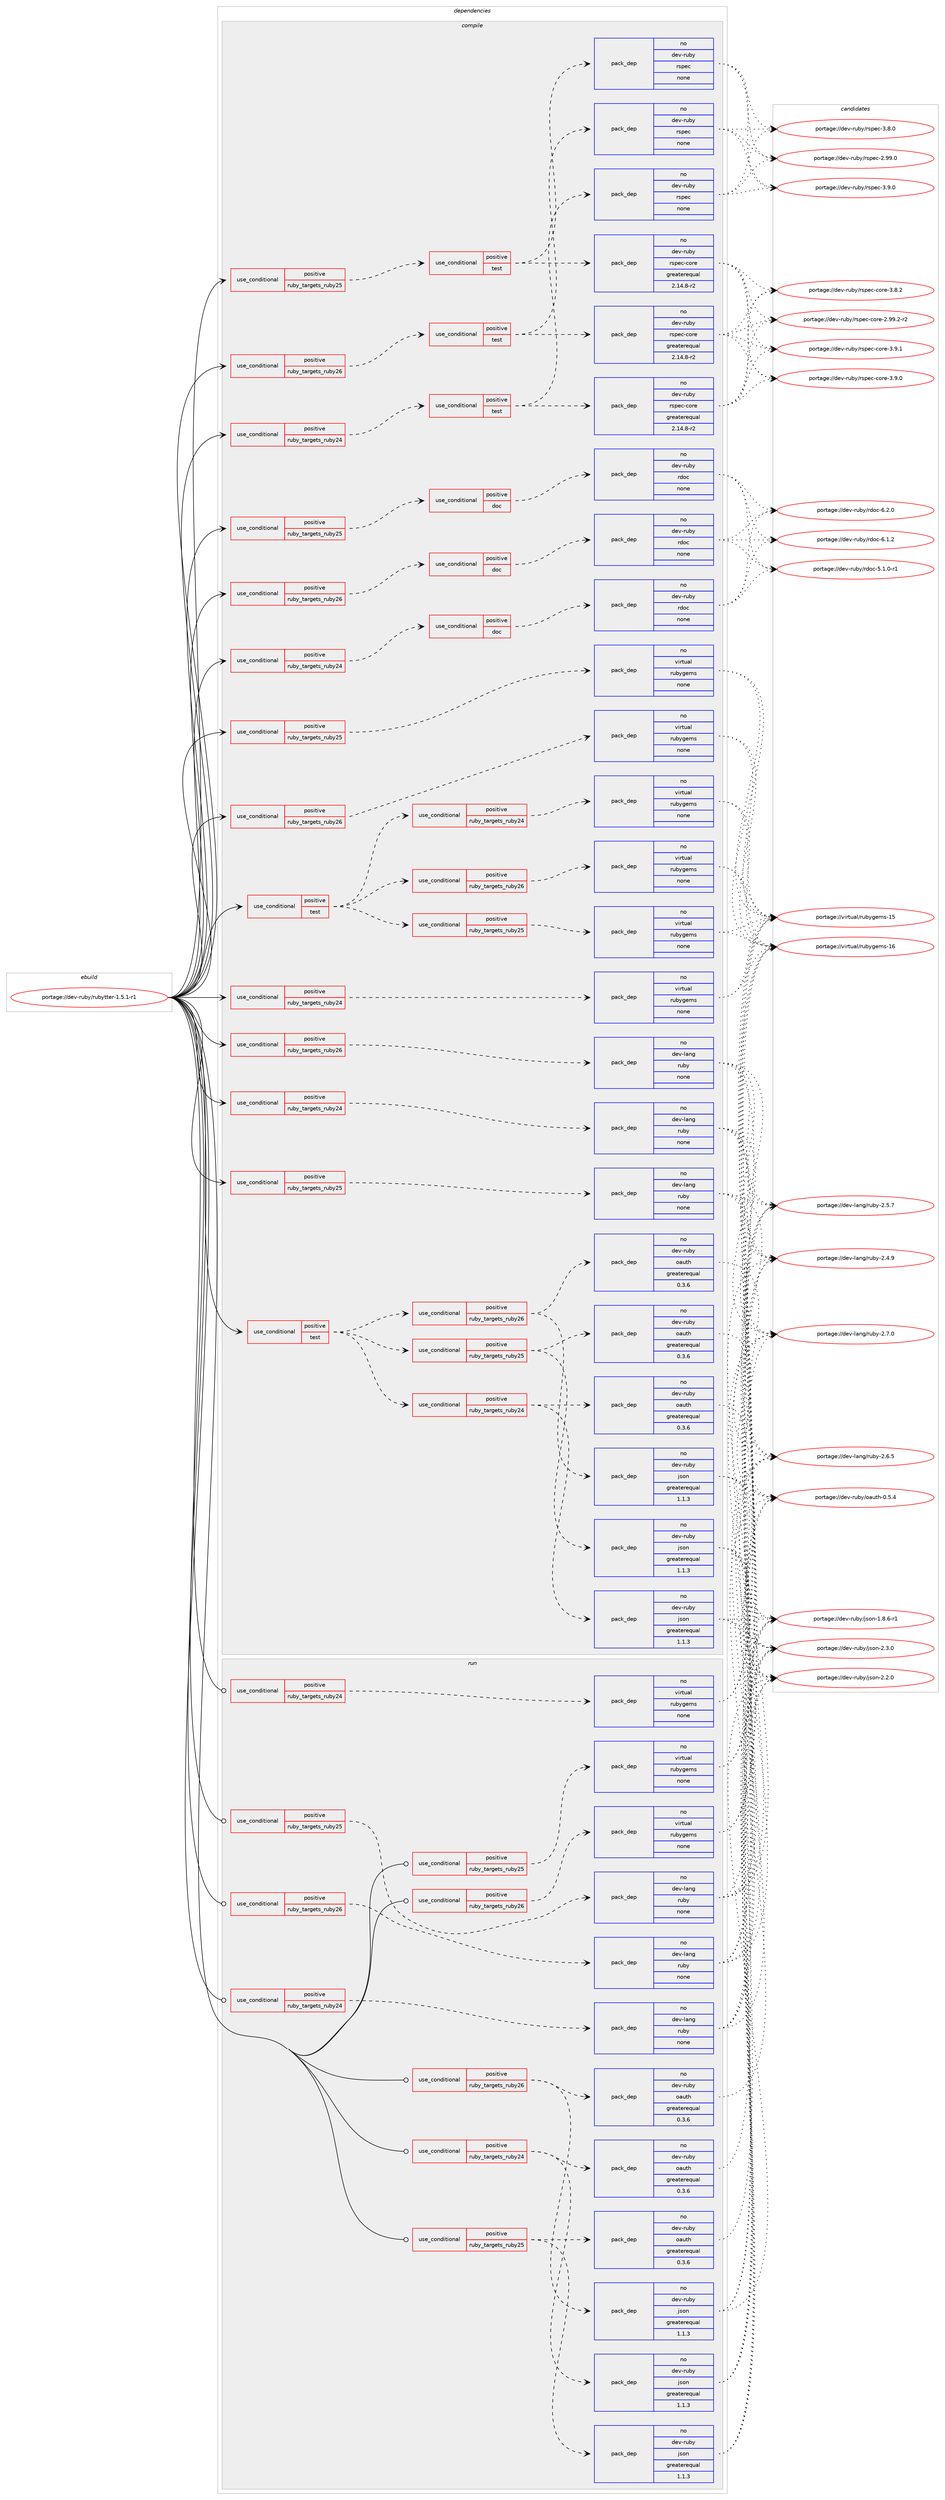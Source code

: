 digraph prolog {

# *************
# Graph options
# *************

newrank=true;
concentrate=true;
compound=true;
graph [rankdir=LR,fontname=Helvetica,fontsize=10,ranksep=1.5];#, ranksep=2.5, nodesep=0.2];
edge  [arrowhead=vee];
node  [fontname=Helvetica,fontsize=10];

# **********
# The ebuild
# **********

subgraph cluster_leftcol {
color=gray;
rank=same;
label=<<i>ebuild</i>>;
id [label="portage://dev-ruby/rubytter-1.5.1-r1", color=red, width=4, href="../dev-ruby/rubytter-1.5.1-r1.svg"];
}

# ****************
# The dependencies
# ****************

subgraph cluster_midcol {
color=gray;
label=<<i>dependencies</i>>;
subgraph cluster_compile {
fillcolor="#eeeeee";
style=filled;
label=<<i>compile</i>>;
subgraph cond70175 {
dependency321509 [label=<<TABLE BORDER="0" CELLBORDER="1" CELLSPACING="0" CELLPADDING="4"><TR><TD ROWSPAN="3" CELLPADDING="10">use_conditional</TD></TR><TR><TD>positive</TD></TR><TR><TD>ruby_targets_ruby24</TD></TR></TABLE>>, shape=none, color=red];
subgraph cond70176 {
dependency321510 [label=<<TABLE BORDER="0" CELLBORDER="1" CELLSPACING="0" CELLPADDING="4"><TR><TD ROWSPAN="3" CELLPADDING="10">use_conditional</TD></TR><TR><TD>positive</TD></TR><TR><TD>doc</TD></TR></TABLE>>, shape=none, color=red];
subgraph pack246587 {
dependency321511 [label=<<TABLE BORDER="0" CELLBORDER="1" CELLSPACING="0" CELLPADDING="4" WIDTH="220"><TR><TD ROWSPAN="6" CELLPADDING="30">pack_dep</TD></TR><TR><TD WIDTH="110">no</TD></TR><TR><TD>dev-ruby</TD></TR><TR><TD>rdoc</TD></TR><TR><TD>none</TD></TR><TR><TD></TD></TR></TABLE>>, shape=none, color=blue];
}
dependency321510:e -> dependency321511:w [weight=20,style="dashed",arrowhead="vee"];
}
dependency321509:e -> dependency321510:w [weight=20,style="dashed",arrowhead="vee"];
}
id:e -> dependency321509:w [weight=20,style="solid",arrowhead="vee"];
subgraph cond70177 {
dependency321512 [label=<<TABLE BORDER="0" CELLBORDER="1" CELLSPACING="0" CELLPADDING="4"><TR><TD ROWSPAN="3" CELLPADDING="10">use_conditional</TD></TR><TR><TD>positive</TD></TR><TR><TD>ruby_targets_ruby24</TD></TR></TABLE>>, shape=none, color=red];
subgraph cond70178 {
dependency321513 [label=<<TABLE BORDER="0" CELLBORDER="1" CELLSPACING="0" CELLPADDING="4"><TR><TD ROWSPAN="3" CELLPADDING="10">use_conditional</TD></TR><TR><TD>positive</TD></TR><TR><TD>test</TD></TR></TABLE>>, shape=none, color=red];
subgraph pack246588 {
dependency321514 [label=<<TABLE BORDER="0" CELLBORDER="1" CELLSPACING="0" CELLPADDING="4" WIDTH="220"><TR><TD ROWSPAN="6" CELLPADDING="30">pack_dep</TD></TR><TR><TD WIDTH="110">no</TD></TR><TR><TD>dev-ruby</TD></TR><TR><TD>rspec</TD></TR><TR><TD>none</TD></TR><TR><TD></TD></TR></TABLE>>, shape=none, color=blue];
}
dependency321513:e -> dependency321514:w [weight=20,style="dashed",arrowhead="vee"];
subgraph pack246589 {
dependency321515 [label=<<TABLE BORDER="0" CELLBORDER="1" CELLSPACING="0" CELLPADDING="4" WIDTH="220"><TR><TD ROWSPAN="6" CELLPADDING="30">pack_dep</TD></TR><TR><TD WIDTH="110">no</TD></TR><TR><TD>dev-ruby</TD></TR><TR><TD>rspec-core</TD></TR><TR><TD>greaterequal</TD></TR><TR><TD>2.14.8-r2</TD></TR></TABLE>>, shape=none, color=blue];
}
dependency321513:e -> dependency321515:w [weight=20,style="dashed",arrowhead="vee"];
}
dependency321512:e -> dependency321513:w [weight=20,style="dashed",arrowhead="vee"];
}
id:e -> dependency321512:w [weight=20,style="solid",arrowhead="vee"];
subgraph cond70179 {
dependency321516 [label=<<TABLE BORDER="0" CELLBORDER="1" CELLSPACING="0" CELLPADDING="4"><TR><TD ROWSPAN="3" CELLPADDING="10">use_conditional</TD></TR><TR><TD>positive</TD></TR><TR><TD>ruby_targets_ruby24</TD></TR></TABLE>>, shape=none, color=red];
subgraph pack246590 {
dependency321517 [label=<<TABLE BORDER="0" CELLBORDER="1" CELLSPACING="0" CELLPADDING="4" WIDTH="220"><TR><TD ROWSPAN="6" CELLPADDING="30">pack_dep</TD></TR><TR><TD WIDTH="110">no</TD></TR><TR><TD>dev-lang</TD></TR><TR><TD>ruby</TD></TR><TR><TD>none</TD></TR><TR><TD></TD></TR></TABLE>>, shape=none, color=blue];
}
dependency321516:e -> dependency321517:w [weight=20,style="dashed",arrowhead="vee"];
}
id:e -> dependency321516:w [weight=20,style="solid",arrowhead="vee"];
subgraph cond70180 {
dependency321518 [label=<<TABLE BORDER="0" CELLBORDER="1" CELLSPACING="0" CELLPADDING="4"><TR><TD ROWSPAN="3" CELLPADDING="10">use_conditional</TD></TR><TR><TD>positive</TD></TR><TR><TD>ruby_targets_ruby24</TD></TR></TABLE>>, shape=none, color=red];
subgraph pack246591 {
dependency321519 [label=<<TABLE BORDER="0" CELLBORDER="1" CELLSPACING="0" CELLPADDING="4" WIDTH="220"><TR><TD ROWSPAN="6" CELLPADDING="30">pack_dep</TD></TR><TR><TD WIDTH="110">no</TD></TR><TR><TD>virtual</TD></TR><TR><TD>rubygems</TD></TR><TR><TD>none</TD></TR><TR><TD></TD></TR></TABLE>>, shape=none, color=blue];
}
dependency321518:e -> dependency321519:w [weight=20,style="dashed",arrowhead="vee"];
}
id:e -> dependency321518:w [weight=20,style="solid",arrowhead="vee"];
subgraph cond70181 {
dependency321520 [label=<<TABLE BORDER="0" CELLBORDER="1" CELLSPACING="0" CELLPADDING="4"><TR><TD ROWSPAN="3" CELLPADDING="10">use_conditional</TD></TR><TR><TD>positive</TD></TR><TR><TD>ruby_targets_ruby25</TD></TR></TABLE>>, shape=none, color=red];
subgraph cond70182 {
dependency321521 [label=<<TABLE BORDER="0" CELLBORDER="1" CELLSPACING="0" CELLPADDING="4"><TR><TD ROWSPAN="3" CELLPADDING="10">use_conditional</TD></TR><TR><TD>positive</TD></TR><TR><TD>doc</TD></TR></TABLE>>, shape=none, color=red];
subgraph pack246592 {
dependency321522 [label=<<TABLE BORDER="0" CELLBORDER="1" CELLSPACING="0" CELLPADDING="4" WIDTH="220"><TR><TD ROWSPAN="6" CELLPADDING="30">pack_dep</TD></TR><TR><TD WIDTH="110">no</TD></TR><TR><TD>dev-ruby</TD></TR><TR><TD>rdoc</TD></TR><TR><TD>none</TD></TR><TR><TD></TD></TR></TABLE>>, shape=none, color=blue];
}
dependency321521:e -> dependency321522:w [weight=20,style="dashed",arrowhead="vee"];
}
dependency321520:e -> dependency321521:w [weight=20,style="dashed",arrowhead="vee"];
}
id:e -> dependency321520:w [weight=20,style="solid",arrowhead="vee"];
subgraph cond70183 {
dependency321523 [label=<<TABLE BORDER="0" CELLBORDER="1" CELLSPACING="0" CELLPADDING="4"><TR><TD ROWSPAN="3" CELLPADDING="10">use_conditional</TD></TR><TR><TD>positive</TD></TR><TR><TD>ruby_targets_ruby25</TD></TR></TABLE>>, shape=none, color=red];
subgraph cond70184 {
dependency321524 [label=<<TABLE BORDER="0" CELLBORDER="1" CELLSPACING="0" CELLPADDING="4"><TR><TD ROWSPAN="3" CELLPADDING="10">use_conditional</TD></TR><TR><TD>positive</TD></TR><TR><TD>test</TD></TR></TABLE>>, shape=none, color=red];
subgraph pack246593 {
dependency321525 [label=<<TABLE BORDER="0" CELLBORDER="1" CELLSPACING="0" CELLPADDING="4" WIDTH="220"><TR><TD ROWSPAN="6" CELLPADDING="30">pack_dep</TD></TR><TR><TD WIDTH="110">no</TD></TR><TR><TD>dev-ruby</TD></TR><TR><TD>rspec</TD></TR><TR><TD>none</TD></TR><TR><TD></TD></TR></TABLE>>, shape=none, color=blue];
}
dependency321524:e -> dependency321525:w [weight=20,style="dashed",arrowhead="vee"];
subgraph pack246594 {
dependency321526 [label=<<TABLE BORDER="0" CELLBORDER="1" CELLSPACING="0" CELLPADDING="4" WIDTH="220"><TR><TD ROWSPAN="6" CELLPADDING="30">pack_dep</TD></TR><TR><TD WIDTH="110">no</TD></TR><TR><TD>dev-ruby</TD></TR><TR><TD>rspec-core</TD></TR><TR><TD>greaterequal</TD></TR><TR><TD>2.14.8-r2</TD></TR></TABLE>>, shape=none, color=blue];
}
dependency321524:e -> dependency321526:w [weight=20,style="dashed",arrowhead="vee"];
}
dependency321523:e -> dependency321524:w [weight=20,style="dashed",arrowhead="vee"];
}
id:e -> dependency321523:w [weight=20,style="solid",arrowhead="vee"];
subgraph cond70185 {
dependency321527 [label=<<TABLE BORDER="0" CELLBORDER="1" CELLSPACING="0" CELLPADDING="4"><TR><TD ROWSPAN="3" CELLPADDING="10">use_conditional</TD></TR><TR><TD>positive</TD></TR><TR><TD>ruby_targets_ruby25</TD></TR></TABLE>>, shape=none, color=red];
subgraph pack246595 {
dependency321528 [label=<<TABLE BORDER="0" CELLBORDER="1" CELLSPACING="0" CELLPADDING="4" WIDTH="220"><TR><TD ROWSPAN="6" CELLPADDING="30">pack_dep</TD></TR><TR><TD WIDTH="110">no</TD></TR><TR><TD>dev-lang</TD></TR><TR><TD>ruby</TD></TR><TR><TD>none</TD></TR><TR><TD></TD></TR></TABLE>>, shape=none, color=blue];
}
dependency321527:e -> dependency321528:w [weight=20,style="dashed",arrowhead="vee"];
}
id:e -> dependency321527:w [weight=20,style="solid",arrowhead="vee"];
subgraph cond70186 {
dependency321529 [label=<<TABLE BORDER="0" CELLBORDER="1" CELLSPACING="0" CELLPADDING="4"><TR><TD ROWSPAN="3" CELLPADDING="10">use_conditional</TD></TR><TR><TD>positive</TD></TR><TR><TD>ruby_targets_ruby25</TD></TR></TABLE>>, shape=none, color=red];
subgraph pack246596 {
dependency321530 [label=<<TABLE BORDER="0" CELLBORDER="1" CELLSPACING="0" CELLPADDING="4" WIDTH="220"><TR><TD ROWSPAN="6" CELLPADDING="30">pack_dep</TD></TR><TR><TD WIDTH="110">no</TD></TR><TR><TD>virtual</TD></TR><TR><TD>rubygems</TD></TR><TR><TD>none</TD></TR><TR><TD></TD></TR></TABLE>>, shape=none, color=blue];
}
dependency321529:e -> dependency321530:w [weight=20,style="dashed",arrowhead="vee"];
}
id:e -> dependency321529:w [weight=20,style="solid",arrowhead="vee"];
subgraph cond70187 {
dependency321531 [label=<<TABLE BORDER="0" CELLBORDER="1" CELLSPACING="0" CELLPADDING="4"><TR><TD ROWSPAN="3" CELLPADDING="10">use_conditional</TD></TR><TR><TD>positive</TD></TR><TR><TD>ruby_targets_ruby26</TD></TR></TABLE>>, shape=none, color=red];
subgraph cond70188 {
dependency321532 [label=<<TABLE BORDER="0" CELLBORDER="1" CELLSPACING="0" CELLPADDING="4"><TR><TD ROWSPAN="3" CELLPADDING="10">use_conditional</TD></TR><TR><TD>positive</TD></TR><TR><TD>doc</TD></TR></TABLE>>, shape=none, color=red];
subgraph pack246597 {
dependency321533 [label=<<TABLE BORDER="0" CELLBORDER="1" CELLSPACING="0" CELLPADDING="4" WIDTH="220"><TR><TD ROWSPAN="6" CELLPADDING="30">pack_dep</TD></TR><TR><TD WIDTH="110">no</TD></TR><TR><TD>dev-ruby</TD></TR><TR><TD>rdoc</TD></TR><TR><TD>none</TD></TR><TR><TD></TD></TR></TABLE>>, shape=none, color=blue];
}
dependency321532:e -> dependency321533:w [weight=20,style="dashed",arrowhead="vee"];
}
dependency321531:e -> dependency321532:w [weight=20,style="dashed",arrowhead="vee"];
}
id:e -> dependency321531:w [weight=20,style="solid",arrowhead="vee"];
subgraph cond70189 {
dependency321534 [label=<<TABLE BORDER="0" CELLBORDER="1" CELLSPACING="0" CELLPADDING="4"><TR><TD ROWSPAN="3" CELLPADDING="10">use_conditional</TD></TR><TR><TD>positive</TD></TR><TR><TD>ruby_targets_ruby26</TD></TR></TABLE>>, shape=none, color=red];
subgraph cond70190 {
dependency321535 [label=<<TABLE BORDER="0" CELLBORDER="1" CELLSPACING="0" CELLPADDING="4"><TR><TD ROWSPAN="3" CELLPADDING="10">use_conditional</TD></TR><TR><TD>positive</TD></TR><TR><TD>test</TD></TR></TABLE>>, shape=none, color=red];
subgraph pack246598 {
dependency321536 [label=<<TABLE BORDER="0" CELLBORDER="1" CELLSPACING="0" CELLPADDING="4" WIDTH="220"><TR><TD ROWSPAN="6" CELLPADDING="30">pack_dep</TD></TR><TR><TD WIDTH="110">no</TD></TR><TR><TD>dev-ruby</TD></TR><TR><TD>rspec</TD></TR><TR><TD>none</TD></TR><TR><TD></TD></TR></TABLE>>, shape=none, color=blue];
}
dependency321535:e -> dependency321536:w [weight=20,style="dashed",arrowhead="vee"];
subgraph pack246599 {
dependency321537 [label=<<TABLE BORDER="0" CELLBORDER="1" CELLSPACING="0" CELLPADDING="4" WIDTH="220"><TR><TD ROWSPAN="6" CELLPADDING="30">pack_dep</TD></TR><TR><TD WIDTH="110">no</TD></TR><TR><TD>dev-ruby</TD></TR><TR><TD>rspec-core</TD></TR><TR><TD>greaterequal</TD></TR><TR><TD>2.14.8-r2</TD></TR></TABLE>>, shape=none, color=blue];
}
dependency321535:e -> dependency321537:w [weight=20,style="dashed",arrowhead="vee"];
}
dependency321534:e -> dependency321535:w [weight=20,style="dashed",arrowhead="vee"];
}
id:e -> dependency321534:w [weight=20,style="solid",arrowhead="vee"];
subgraph cond70191 {
dependency321538 [label=<<TABLE BORDER="0" CELLBORDER="1" CELLSPACING="0" CELLPADDING="4"><TR><TD ROWSPAN="3" CELLPADDING="10">use_conditional</TD></TR><TR><TD>positive</TD></TR><TR><TD>ruby_targets_ruby26</TD></TR></TABLE>>, shape=none, color=red];
subgraph pack246600 {
dependency321539 [label=<<TABLE BORDER="0" CELLBORDER="1" CELLSPACING="0" CELLPADDING="4" WIDTH="220"><TR><TD ROWSPAN="6" CELLPADDING="30">pack_dep</TD></TR><TR><TD WIDTH="110">no</TD></TR><TR><TD>dev-lang</TD></TR><TR><TD>ruby</TD></TR><TR><TD>none</TD></TR><TR><TD></TD></TR></TABLE>>, shape=none, color=blue];
}
dependency321538:e -> dependency321539:w [weight=20,style="dashed",arrowhead="vee"];
}
id:e -> dependency321538:w [weight=20,style="solid",arrowhead="vee"];
subgraph cond70192 {
dependency321540 [label=<<TABLE BORDER="0" CELLBORDER="1" CELLSPACING="0" CELLPADDING="4"><TR><TD ROWSPAN="3" CELLPADDING="10">use_conditional</TD></TR><TR><TD>positive</TD></TR><TR><TD>ruby_targets_ruby26</TD></TR></TABLE>>, shape=none, color=red];
subgraph pack246601 {
dependency321541 [label=<<TABLE BORDER="0" CELLBORDER="1" CELLSPACING="0" CELLPADDING="4" WIDTH="220"><TR><TD ROWSPAN="6" CELLPADDING="30">pack_dep</TD></TR><TR><TD WIDTH="110">no</TD></TR><TR><TD>virtual</TD></TR><TR><TD>rubygems</TD></TR><TR><TD>none</TD></TR><TR><TD></TD></TR></TABLE>>, shape=none, color=blue];
}
dependency321540:e -> dependency321541:w [weight=20,style="dashed",arrowhead="vee"];
}
id:e -> dependency321540:w [weight=20,style="solid",arrowhead="vee"];
subgraph cond70193 {
dependency321542 [label=<<TABLE BORDER="0" CELLBORDER="1" CELLSPACING="0" CELLPADDING="4"><TR><TD ROWSPAN="3" CELLPADDING="10">use_conditional</TD></TR><TR><TD>positive</TD></TR><TR><TD>test</TD></TR></TABLE>>, shape=none, color=red];
subgraph cond70194 {
dependency321543 [label=<<TABLE BORDER="0" CELLBORDER="1" CELLSPACING="0" CELLPADDING="4"><TR><TD ROWSPAN="3" CELLPADDING="10">use_conditional</TD></TR><TR><TD>positive</TD></TR><TR><TD>ruby_targets_ruby24</TD></TR></TABLE>>, shape=none, color=red];
subgraph pack246602 {
dependency321544 [label=<<TABLE BORDER="0" CELLBORDER="1" CELLSPACING="0" CELLPADDING="4" WIDTH="220"><TR><TD ROWSPAN="6" CELLPADDING="30">pack_dep</TD></TR><TR><TD WIDTH="110">no</TD></TR><TR><TD>dev-ruby</TD></TR><TR><TD>json</TD></TR><TR><TD>greaterequal</TD></TR><TR><TD>1.1.3</TD></TR></TABLE>>, shape=none, color=blue];
}
dependency321543:e -> dependency321544:w [weight=20,style="dashed",arrowhead="vee"];
subgraph pack246603 {
dependency321545 [label=<<TABLE BORDER="0" CELLBORDER="1" CELLSPACING="0" CELLPADDING="4" WIDTH="220"><TR><TD ROWSPAN="6" CELLPADDING="30">pack_dep</TD></TR><TR><TD WIDTH="110">no</TD></TR><TR><TD>dev-ruby</TD></TR><TR><TD>oauth</TD></TR><TR><TD>greaterequal</TD></TR><TR><TD>0.3.6</TD></TR></TABLE>>, shape=none, color=blue];
}
dependency321543:e -> dependency321545:w [weight=20,style="dashed",arrowhead="vee"];
}
dependency321542:e -> dependency321543:w [weight=20,style="dashed",arrowhead="vee"];
subgraph cond70195 {
dependency321546 [label=<<TABLE BORDER="0" CELLBORDER="1" CELLSPACING="0" CELLPADDING="4"><TR><TD ROWSPAN="3" CELLPADDING="10">use_conditional</TD></TR><TR><TD>positive</TD></TR><TR><TD>ruby_targets_ruby25</TD></TR></TABLE>>, shape=none, color=red];
subgraph pack246604 {
dependency321547 [label=<<TABLE BORDER="0" CELLBORDER="1" CELLSPACING="0" CELLPADDING="4" WIDTH="220"><TR><TD ROWSPAN="6" CELLPADDING="30">pack_dep</TD></TR><TR><TD WIDTH="110">no</TD></TR><TR><TD>dev-ruby</TD></TR><TR><TD>json</TD></TR><TR><TD>greaterequal</TD></TR><TR><TD>1.1.3</TD></TR></TABLE>>, shape=none, color=blue];
}
dependency321546:e -> dependency321547:w [weight=20,style="dashed",arrowhead="vee"];
subgraph pack246605 {
dependency321548 [label=<<TABLE BORDER="0" CELLBORDER="1" CELLSPACING="0" CELLPADDING="4" WIDTH="220"><TR><TD ROWSPAN="6" CELLPADDING="30">pack_dep</TD></TR><TR><TD WIDTH="110">no</TD></TR><TR><TD>dev-ruby</TD></TR><TR><TD>oauth</TD></TR><TR><TD>greaterequal</TD></TR><TR><TD>0.3.6</TD></TR></TABLE>>, shape=none, color=blue];
}
dependency321546:e -> dependency321548:w [weight=20,style="dashed",arrowhead="vee"];
}
dependency321542:e -> dependency321546:w [weight=20,style="dashed",arrowhead="vee"];
subgraph cond70196 {
dependency321549 [label=<<TABLE BORDER="0" CELLBORDER="1" CELLSPACING="0" CELLPADDING="4"><TR><TD ROWSPAN="3" CELLPADDING="10">use_conditional</TD></TR><TR><TD>positive</TD></TR><TR><TD>ruby_targets_ruby26</TD></TR></TABLE>>, shape=none, color=red];
subgraph pack246606 {
dependency321550 [label=<<TABLE BORDER="0" CELLBORDER="1" CELLSPACING="0" CELLPADDING="4" WIDTH="220"><TR><TD ROWSPAN="6" CELLPADDING="30">pack_dep</TD></TR><TR><TD WIDTH="110">no</TD></TR><TR><TD>dev-ruby</TD></TR><TR><TD>json</TD></TR><TR><TD>greaterequal</TD></TR><TR><TD>1.1.3</TD></TR></TABLE>>, shape=none, color=blue];
}
dependency321549:e -> dependency321550:w [weight=20,style="dashed",arrowhead="vee"];
subgraph pack246607 {
dependency321551 [label=<<TABLE BORDER="0" CELLBORDER="1" CELLSPACING="0" CELLPADDING="4" WIDTH="220"><TR><TD ROWSPAN="6" CELLPADDING="30">pack_dep</TD></TR><TR><TD WIDTH="110">no</TD></TR><TR><TD>dev-ruby</TD></TR><TR><TD>oauth</TD></TR><TR><TD>greaterequal</TD></TR><TR><TD>0.3.6</TD></TR></TABLE>>, shape=none, color=blue];
}
dependency321549:e -> dependency321551:w [weight=20,style="dashed",arrowhead="vee"];
}
dependency321542:e -> dependency321549:w [weight=20,style="dashed",arrowhead="vee"];
}
id:e -> dependency321542:w [weight=20,style="solid",arrowhead="vee"];
subgraph cond70197 {
dependency321552 [label=<<TABLE BORDER="0" CELLBORDER="1" CELLSPACING="0" CELLPADDING="4"><TR><TD ROWSPAN="3" CELLPADDING="10">use_conditional</TD></TR><TR><TD>positive</TD></TR><TR><TD>test</TD></TR></TABLE>>, shape=none, color=red];
subgraph cond70198 {
dependency321553 [label=<<TABLE BORDER="0" CELLBORDER="1" CELLSPACING="0" CELLPADDING="4"><TR><TD ROWSPAN="3" CELLPADDING="10">use_conditional</TD></TR><TR><TD>positive</TD></TR><TR><TD>ruby_targets_ruby24</TD></TR></TABLE>>, shape=none, color=red];
subgraph pack246608 {
dependency321554 [label=<<TABLE BORDER="0" CELLBORDER="1" CELLSPACING="0" CELLPADDING="4" WIDTH="220"><TR><TD ROWSPAN="6" CELLPADDING="30">pack_dep</TD></TR><TR><TD WIDTH="110">no</TD></TR><TR><TD>virtual</TD></TR><TR><TD>rubygems</TD></TR><TR><TD>none</TD></TR><TR><TD></TD></TR></TABLE>>, shape=none, color=blue];
}
dependency321553:e -> dependency321554:w [weight=20,style="dashed",arrowhead="vee"];
}
dependency321552:e -> dependency321553:w [weight=20,style="dashed",arrowhead="vee"];
subgraph cond70199 {
dependency321555 [label=<<TABLE BORDER="0" CELLBORDER="1" CELLSPACING="0" CELLPADDING="4"><TR><TD ROWSPAN="3" CELLPADDING="10">use_conditional</TD></TR><TR><TD>positive</TD></TR><TR><TD>ruby_targets_ruby25</TD></TR></TABLE>>, shape=none, color=red];
subgraph pack246609 {
dependency321556 [label=<<TABLE BORDER="0" CELLBORDER="1" CELLSPACING="0" CELLPADDING="4" WIDTH="220"><TR><TD ROWSPAN="6" CELLPADDING="30">pack_dep</TD></TR><TR><TD WIDTH="110">no</TD></TR><TR><TD>virtual</TD></TR><TR><TD>rubygems</TD></TR><TR><TD>none</TD></TR><TR><TD></TD></TR></TABLE>>, shape=none, color=blue];
}
dependency321555:e -> dependency321556:w [weight=20,style="dashed",arrowhead="vee"];
}
dependency321552:e -> dependency321555:w [weight=20,style="dashed",arrowhead="vee"];
subgraph cond70200 {
dependency321557 [label=<<TABLE BORDER="0" CELLBORDER="1" CELLSPACING="0" CELLPADDING="4"><TR><TD ROWSPAN="3" CELLPADDING="10">use_conditional</TD></TR><TR><TD>positive</TD></TR><TR><TD>ruby_targets_ruby26</TD></TR></TABLE>>, shape=none, color=red];
subgraph pack246610 {
dependency321558 [label=<<TABLE BORDER="0" CELLBORDER="1" CELLSPACING="0" CELLPADDING="4" WIDTH="220"><TR><TD ROWSPAN="6" CELLPADDING="30">pack_dep</TD></TR><TR><TD WIDTH="110">no</TD></TR><TR><TD>virtual</TD></TR><TR><TD>rubygems</TD></TR><TR><TD>none</TD></TR><TR><TD></TD></TR></TABLE>>, shape=none, color=blue];
}
dependency321557:e -> dependency321558:w [weight=20,style="dashed",arrowhead="vee"];
}
dependency321552:e -> dependency321557:w [weight=20,style="dashed",arrowhead="vee"];
}
id:e -> dependency321552:w [weight=20,style="solid",arrowhead="vee"];
}
subgraph cluster_compileandrun {
fillcolor="#eeeeee";
style=filled;
label=<<i>compile and run</i>>;
}
subgraph cluster_run {
fillcolor="#eeeeee";
style=filled;
label=<<i>run</i>>;
subgraph cond70201 {
dependency321559 [label=<<TABLE BORDER="0" CELLBORDER="1" CELLSPACING="0" CELLPADDING="4"><TR><TD ROWSPAN="3" CELLPADDING="10">use_conditional</TD></TR><TR><TD>positive</TD></TR><TR><TD>ruby_targets_ruby24</TD></TR></TABLE>>, shape=none, color=red];
subgraph pack246611 {
dependency321560 [label=<<TABLE BORDER="0" CELLBORDER="1" CELLSPACING="0" CELLPADDING="4" WIDTH="220"><TR><TD ROWSPAN="6" CELLPADDING="30">pack_dep</TD></TR><TR><TD WIDTH="110">no</TD></TR><TR><TD>dev-lang</TD></TR><TR><TD>ruby</TD></TR><TR><TD>none</TD></TR><TR><TD></TD></TR></TABLE>>, shape=none, color=blue];
}
dependency321559:e -> dependency321560:w [weight=20,style="dashed",arrowhead="vee"];
}
id:e -> dependency321559:w [weight=20,style="solid",arrowhead="odot"];
subgraph cond70202 {
dependency321561 [label=<<TABLE BORDER="0" CELLBORDER="1" CELLSPACING="0" CELLPADDING="4"><TR><TD ROWSPAN="3" CELLPADDING="10">use_conditional</TD></TR><TR><TD>positive</TD></TR><TR><TD>ruby_targets_ruby24</TD></TR></TABLE>>, shape=none, color=red];
subgraph pack246612 {
dependency321562 [label=<<TABLE BORDER="0" CELLBORDER="1" CELLSPACING="0" CELLPADDING="4" WIDTH="220"><TR><TD ROWSPAN="6" CELLPADDING="30">pack_dep</TD></TR><TR><TD WIDTH="110">no</TD></TR><TR><TD>dev-ruby</TD></TR><TR><TD>json</TD></TR><TR><TD>greaterequal</TD></TR><TR><TD>1.1.3</TD></TR></TABLE>>, shape=none, color=blue];
}
dependency321561:e -> dependency321562:w [weight=20,style="dashed",arrowhead="vee"];
subgraph pack246613 {
dependency321563 [label=<<TABLE BORDER="0" CELLBORDER="1" CELLSPACING="0" CELLPADDING="4" WIDTH="220"><TR><TD ROWSPAN="6" CELLPADDING="30">pack_dep</TD></TR><TR><TD WIDTH="110">no</TD></TR><TR><TD>dev-ruby</TD></TR><TR><TD>oauth</TD></TR><TR><TD>greaterequal</TD></TR><TR><TD>0.3.6</TD></TR></TABLE>>, shape=none, color=blue];
}
dependency321561:e -> dependency321563:w [weight=20,style="dashed",arrowhead="vee"];
}
id:e -> dependency321561:w [weight=20,style="solid",arrowhead="odot"];
subgraph cond70203 {
dependency321564 [label=<<TABLE BORDER="0" CELLBORDER="1" CELLSPACING="0" CELLPADDING="4"><TR><TD ROWSPAN="3" CELLPADDING="10">use_conditional</TD></TR><TR><TD>positive</TD></TR><TR><TD>ruby_targets_ruby24</TD></TR></TABLE>>, shape=none, color=red];
subgraph pack246614 {
dependency321565 [label=<<TABLE BORDER="0" CELLBORDER="1" CELLSPACING="0" CELLPADDING="4" WIDTH="220"><TR><TD ROWSPAN="6" CELLPADDING="30">pack_dep</TD></TR><TR><TD WIDTH="110">no</TD></TR><TR><TD>virtual</TD></TR><TR><TD>rubygems</TD></TR><TR><TD>none</TD></TR><TR><TD></TD></TR></TABLE>>, shape=none, color=blue];
}
dependency321564:e -> dependency321565:w [weight=20,style="dashed",arrowhead="vee"];
}
id:e -> dependency321564:w [weight=20,style="solid",arrowhead="odot"];
subgraph cond70204 {
dependency321566 [label=<<TABLE BORDER="0" CELLBORDER="1" CELLSPACING="0" CELLPADDING="4"><TR><TD ROWSPAN="3" CELLPADDING="10">use_conditional</TD></TR><TR><TD>positive</TD></TR><TR><TD>ruby_targets_ruby25</TD></TR></TABLE>>, shape=none, color=red];
subgraph pack246615 {
dependency321567 [label=<<TABLE BORDER="0" CELLBORDER="1" CELLSPACING="0" CELLPADDING="4" WIDTH="220"><TR><TD ROWSPAN="6" CELLPADDING="30">pack_dep</TD></TR><TR><TD WIDTH="110">no</TD></TR><TR><TD>dev-lang</TD></TR><TR><TD>ruby</TD></TR><TR><TD>none</TD></TR><TR><TD></TD></TR></TABLE>>, shape=none, color=blue];
}
dependency321566:e -> dependency321567:w [weight=20,style="dashed",arrowhead="vee"];
}
id:e -> dependency321566:w [weight=20,style="solid",arrowhead="odot"];
subgraph cond70205 {
dependency321568 [label=<<TABLE BORDER="0" CELLBORDER="1" CELLSPACING="0" CELLPADDING="4"><TR><TD ROWSPAN="3" CELLPADDING="10">use_conditional</TD></TR><TR><TD>positive</TD></TR><TR><TD>ruby_targets_ruby25</TD></TR></TABLE>>, shape=none, color=red];
subgraph pack246616 {
dependency321569 [label=<<TABLE BORDER="0" CELLBORDER="1" CELLSPACING="0" CELLPADDING="4" WIDTH="220"><TR><TD ROWSPAN="6" CELLPADDING="30">pack_dep</TD></TR><TR><TD WIDTH="110">no</TD></TR><TR><TD>dev-ruby</TD></TR><TR><TD>json</TD></TR><TR><TD>greaterequal</TD></TR><TR><TD>1.1.3</TD></TR></TABLE>>, shape=none, color=blue];
}
dependency321568:e -> dependency321569:w [weight=20,style="dashed",arrowhead="vee"];
subgraph pack246617 {
dependency321570 [label=<<TABLE BORDER="0" CELLBORDER="1" CELLSPACING="0" CELLPADDING="4" WIDTH="220"><TR><TD ROWSPAN="6" CELLPADDING="30">pack_dep</TD></TR><TR><TD WIDTH="110">no</TD></TR><TR><TD>dev-ruby</TD></TR><TR><TD>oauth</TD></TR><TR><TD>greaterequal</TD></TR><TR><TD>0.3.6</TD></TR></TABLE>>, shape=none, color=blue];
}
dependency321568:e -> dependency321570:w [weight=20,style="dashed",arrowhead="vee"];
}
id:e -> dependency321568:w [weight=20,style="solid",arrowhead="odot"];
subgraph cond70206 {
dependency321571 [label=<<TABLE BORDER="0" CELLBORDER="1" CELLSPACING="0" CELLPADDING="4"><TR><TD ROWSPAN="3" CELLPADDING="10">use_conditional</TD></TR><TR><TD>positive</TD></TR><TR><TD>ruby_targets_ruby25</TD></TR></TABLE>>, shape=none, color=red];
subgraph pack246618 {
dependency321572 [label=<<TABLE BORDER="0" CELLBORDER="1" CELLSPACING="0" CELLPADDING="4" WIDTH="220"><TR><TD ROWSPAN="6" CELLPADDING="30">pack_dep</TD></TR><TR><TD WIDTH="110">no</TD></TR><TR><TD>virtual</TD></TR><TR><TD>rubygems</TD></TR><TR><TD>none</TD></TR><TR><TD></TD></TR></TABLE>>, shape=none, color=blue];
}
dependency321571:e -> dependency321572:w [weight=20,style="dashed",arrowhead="vee"];
}
id:e -> dependency321571:w [weight=20,style="solid",arrowhead="odot"];
subgraph cond70207 {
dependency321573 [label=<<TABLE BORDER="0" CELLBORDER="1" CELLSPACING="0" CELLPADDING="4"><TR><TD ROWSPAN="3" CELLPADDING="10">use_conditional</TD></TR><TR><TD>positive</TD></TR><TR><TD>ruby_targets_ruby26</TD></TR></TABLE>>, shape=none, color=red];
subgraph pack246619 {
dependency321574 [label=<<TABLE BORDER="0" CELLBORDER="1" CELLSPACING="0" CELLPADDING="4" WIDTH="220"><TR><TD ROWSPAN="6" CELLPADDING="30">pack_dep</TD></TR><TR><TD WIDTH="110">no</TD></TR><TR><TD>dev-lang</TD></TR><TR><TD>ruby</TD></TR><TR><TD>none</TD></TR><TR><TD></TD></TR></TABLE>>, shape=none, color=blue];
}
dependency321573:e -> dependency321574:w [weight=20,style="dashed",arrowhead="vee"];
}
id:e -> dependency321573:w [weight=20,style="solid",arrowhead="odot"];
subgraph cond70208 {
dependency321575 [label=<<TABLE BORDER="0" CELLBORDER="1" CELLSPACING="0" CELLPADDING="4"><TR><TD ROWSPAN="3" CELLPADDING="10">use_conditional</TD></TR><TR><TD>positive</TD></TR><TR><TD>ruby_targets_ruby26</TD></TR></TABLE>>, shape=none, color=red];
subgraph pack246620 {
dependency321576 [label=<<TABLE BORDER="0" CELLBORDER="1" CELLSPACING="0" CELLPADDING="4" WIDTH="220"><TR><TD ROWSPAN="6" CELLPADDING="30">pack_dep</TD></TR><TR><TD WIDTH="110">no</TD></TR><TR><TD>dev-ruby</TD></TR><TR><TD>json</TD></TR><TR><TD>greaterequal</TD></TR><TR><TD>1.1.3</TD></TR></TABLE>>, shape=none, color=blue];
}
dependency321575:e -> dependency321576:w [weight=20,style="dashed",arrowhead="vee"];
subgraph pack246621 {
dependency321577 [label=<<TABLE BORDER="0" CELLBORDER="1" CELLSPACING="0" CELLPADDING="4" WIDTH="220"><TR><TD ROWSPAN="6" CELLPADDING="30">pack_dep</TD></TR><TR><TD WIDTH="110">no</TD></TR><TR><TD>dev-ruby</TD></TR><TR><TD>oauth</TD></TR><TR><TD>greaterequal</TD></TR><TR><TD>0.3.6</TD></TR></TABLE>>, shape=none, color=blue];
}
dependency321575:e -> dependency321577:w [weight=20,style="dashed",arrowhead="vee"];
}
id:e -> dependency321575:w [weight=20,style="solid",arrowhead="odot"];
subgraph cond70209 {
dependency321578 [label=<<TABLE BORDER="0" CELLBORDER="1" CELLSPACING="0" CELLPADDING="4"><TR><TD ROWSPAN="3" CELLPADDING="10">use_conditional</TD></TR><TR><TD>positive</TD></TR><TR><TD>ruby_targets_ruby26</TD></TR></TABLE>>, shape=none, color=red];
subgraph pack246622 {
dependency321579 [label=<<TABLE BORDER="0" CELLBORDER="1" CELLSPACING="0" CELLPADDING="4" WIDTH="220"><TR><TD ROWSPAN="6" CELLPADDING="30">pack_dep</TD></TR><TR><TD WIDTH="110">no</TD></TR><TR><TD>virtual</TD></TR><TR><TD>rubygems</TD></TR><TR><TD>none</TD></TR><TR><TD></TD></TR></TABLE>>, shape=none, color=blue];
}
dependency321578:e -> dependency321579:w [weight=20,style="dashed",arrowhead="vee"];
}
id:e -> dependency321578:w [weight=20,style="solid",arrowhead="odot"];
}
}

# **************
# The candidates
# **************

subgraph cluster_choices {
rank=same;
color=gray;
label=<<i>candidates</i>>;

subgraph choice246587 {
color=black;
nodesep=1;
choice10010111845114117981214711410011199455446504648 [label="portage://dev-ruby/rdoc-6.2.0", color=red, width=4,href="../dev-ruby/rdoc-6.2.0.svg"];
choice10010111845114117981214711410011199455446494650 [label="portage://dev-ruby/rdoc-6.1.2", color=red, width=4,href="../dev-ruby/rdoc-6.1.2.svg"];
choice100101118451141179812147114100111994553464946484511449 [label="portage://dev-ruby/rdoc-5.1.0-r1", color=red, width=4,href="../dev-ruby/rdoc-5.1.0-r1.svg"];
dependency321511:e -> choice10010111845114117981214711410011199455446504648:w [style=dotted,weight="100"];
dependency321511:e -> choice10010111845114117981214711410011199455446494650:w [style=dotted,weight="100"];
dependency321511:e -> choice100101118451141179812147114100111994553464946484511449:w [style=dotted,weight="100"];
}
subgraph choice246588 {
color=black;
nodesep=1;
choice10010111845114117981214711411511210199455146574648 [label="portage://dev-ruby/rspec-3.9.0", color=red, width=4,href="../dev-ruby/rspec-3.9.0.svg"];
choice10010111845114117981214711411511210199455146564648 [label="portage://dev-ruby/rspec-3.8.0", color=red, width=4,href="../dev-ruby/rspec-3.8.0.svg"];
choice1001011184511411798121471141151121019945504657574648 [label="portage://dev-ruby/rspec-2.99.0", color=red, width=4,href="../dev-ruby/rspec-2.99.0.svg"];
dependency321514:e -> choice10010111845114117981214711411511210199455146574648:w [style=dotted,weight="100"];
dependency321514:e -> choice10010111845114117981214711411511210199455146564648:w [style=dotted,weight="100"];
dependency321514:e -> choice1001011184511411798121471141151121019945504657574648:w [style=dotted,weight="100"];
}
subgraph choice246589 {
color=black;
nodesep=1;
choice100101118451141179812147114115112101994599111114101455146574649 [label="portage://dev-ruby/rspec-core-3.9.1", color=red, width=4,href="../dev-ruby/rspec-core-3.9.1.svg"];
choice100101118451141179812147114115112101994599111114101455146574648 [label="portage://dev-ruby/rspec-core-3.9.0", color=red, width=4,href="../dev-ruby/rspec-core-3.9.0.svg"];
choice100101118451141179812147114115112101994599111114101455146564650 [label="portage://dev-ruby/rspec-core-3.8.2", color=red, width=4,href="../dev-ruby/rspec-core-3.8.2.svg"];
choice100101118451141179812147114115112101994599111114101455046575746504511450 [label="portage://dev-ruby/rspec-core-2.99.2-r2", color=red, width=4,href="../dev-ruby/rspec-core-2.99.2-r2.svg"];
dependency321515:e -> choice100101118451141179812147114115112101994599111114101455146574649:w [style=dotted,weight="100"];
dependency321515:e -> choice100101118451141179812147114115112101994599111114101455146574648:w [style=dotted,weight="100"];
dependency321515:e -> choice100101118451141179812147114115112101994599111114101455146564650:w [style=dotted,weight="100"];
dependency321515:e -> choice100101118451141179812147114115112101994599111114101455046575746504511450:w [style=dotted,weight="100"];
}
subgraph choice246590 {
color=black;
nodesep=1;
choice10010111845108971101034711411798121455046554648 [label="portage://dev-lang/ruby-2.7.0", color=red, width=4,href="../dev-lang/ruby-2.7.0.svg"];
choice10010111845108971101034711411798121455046544653 [label="portage://dev-lang/ruby-2.6.5", color=red, width=4,href="../dev-lang/ruby-2.6.5.svg"];
choice10010111845108971101034711411798121455046534655 [label="portage://dev-lang/ruby-2.5.7", color=red, width=4,href="../dev-lang/ruby-2.5.7.svg"];
choice10010111845108971101034711411798121455046524657 [label="portage://dev-lang/ruby-2.4.9", color=red, width=4,href="../dev-lang/ruby-2.4.9.svg"];
dependency321517:e -> choice10010111845108971101034711411798121455046554648:w [style=dotted,weight="100"];
dependency321517:e -> choice10010111845108971101034711411798121455046544653:w [style=dotted,weight="100"];
dependency321517:e -> choice10010111845108971101034711411798121455046534655:w [style=dotted,weight="100"];
dependency321517:e -> choice10010111845108971101034711411798121455046524657:w [style=dotted,weight="100"];
}
subgraph choice246591 {
color=black;
nodesep=1;
choice118105114116117971084711411798121103101109115454954 [label="portage://virtual/rubygems-16", color=red, width=4,href="../virtual/rubygems-16.svg"];
choice118105114116117971084711411798121103101109115454953 [label="portage://virtual/rubygems-15", color=red, width=4,href="../virtual/rubygems-15.svg"];
dependency321519:e -> choice118105114116117971084711411798121103101109115454954:w [style=dotted,weight="100"];
dependency321519:e -> choice118105114116117971084711411798121103101109115454953:w [style=dotted,weight="100"];
}
subgraph choice246592 {
color=black;
nodesep=1;
choice10010111845114117981214711410011199455446504648 [label="portage://dev-ruby/rdoc-6.2.0", color=red, width=4,href="../dev-ruby/rdoc-6.2.0.svg"];
choice10010111845114117981214711410011199455446494650 [label="portage://dev-ruby/rdoc-6.1.2", color=red, width=4,href="../dev-ruby/rdoc-6.1.2.svg"];
choice100101118451141179812147114100111994553464946484511449 [label="portage://dev-ruby/rdoc-5.1.0-r1", color=red, width=4,href="../dev-ruby/rdoc-5.1.0-r1.svg"];
dependency321522:e -> choice10010111845114117981214711410011199455446504648:w [style=dotted,weight="100"];
dependency321522:e -> choice10010111845114117981214711410011199455446494650:w [style=dotted,weight="100"];
dependency321522:e -> choice100101118451141179812147114100111994553464946484511449:w [style=dotted,weight="100"];
}
subgraph choice246593 {
color=black;
nodesep=1;
choice10010111845114117981214711411511210199455146574648 [label="portage://dev-ruby/rspec-3.9.0", color=red, width=4,href="../dev-ruby/rspec-3.9.0.svg"];
choice10010111845114117981214711411511210199455146564648 [label="portage://dev-ruby/rspec-3.8.0", color=red, width=4,href="../dev-ruby/rspec-3.8.0.svg"];
choice1001011184511411798121471141151121019945504657574648 [label="portage://dev-ruby/rspec-2.99.0", color=red, width=4,href="../dev-ruby/rspec-2.99.0.svg"];
dependency321525:e -> choice10010111845114117981214711411511210199455146574648:w [style=dotted,weight="100"];
dependency321525:e -> choice10010111845114117981214711411511210199455146564648:w [style=dotted,weight="100"];
dependency321525:e -> choice1001011184511411798121471141151121019945504657574648:w [style=dotted,weight="100"];
}
subgraph choice246594 {
color=black;
nodesep=1;
choice100101118451141179812147114115112101994599111114101455146574649 [label="portage://dev-ruby/rspec-core-3.9.1", color=red, width=4,href="../dev-ruby/rspec-core-3.9.1.svg"];
choice100101118451141179812147114115112101994599111114101455146574648 [label="portage://dev-ruby/rspec-core-3.9.0", color=red, width=4,href="../dev-ruby/rspec-core-3.9.0.svg"];
choice100101118451141179812147114115112101994599111114101455146564650 [label="portage://dev-ruby/rspec-core-3.8.2", color=red, width=4,href="../dev-ruby/rspec-core-3.8.2.svg"];
choice100101118451141179812147114115112101994599111114101455046575746504511450 [label="portage://dev-ruby/rspec-core-2.99.2-r2", color=red, width=4,href="../dev-ruby/rspec-core-2.99.2-r2.svg"];
dependency321526:e -> choice100101118451141179812147114115112101994599111114101455146574649:w [style=dotted,weight="100"];
dependency321526:e -> choice100101118451141179812147114115112101994599111114101455146574648:w [style=dotted,weight="100"];
dependency321526:e -> choice100101118451141179812147114115112101994599111114101455146564650:w [style=dotted,weight="100"];
dependency321526:e -> choice100101118451141179812147114115112101994599111114101455046575746504511450:w [style=dotted,weight="100"];
}
subgraph choice246595 {
color=black;
nodesep=1;
choice10010111845108971101034711411798121455046554648 [label="portage://dev-lang/ruby-2.7.0", color=red, width=4,href="../dev-lang/ruby-2.7.0.svg"];
choice10010111845108971101034711411798121455046544653 [label="portage://dev-lang/ruby-2.6.5", color=red, width=4,href="../dev-lang/ruby-2.6.5.svg"];
choice10010111845108971101034711411798121455046534655 [label="portage://dev-lang/ruby-2.5.7", color=red, width=4,href="../dev-lang/ruby-2.5.7.svg"];
choice10010111845108971101034711411798121455046524657 [label="portage://dev-lang/ruby-2.4.9", color=red, width=4,href="../dev-lang/ruby-2.4.9.svg"];
dependency321528:e -> choice10010111845108971101034711411798121455046554648:w [style=dotted,weight="100"];
dependency321528:e -> choice10010111845108971101034711411798121455046544653:w [style=dotted,weight="100"];
dependency321528:e -> choice10010111845108971101034711411798121455046534655:w [style=dotted,weight="100"];
dependency321528:e -> choice10010111845108971101034711411798121455046524657:w [style=dotted,weight="100"];
}
subgraph choice246596 {
color=black;
nodesep=1;
choice118105114116117971084711411798121103101109115454954 [label="portage://virtual/rubygems-16", color=red, width=4,href="../virtual/rubygems-16.svg"];
choice118105114116117971084711411798121103101109115454953 [label="portage://virtual/rubygems-15", color=red, width=4,href="../virtual/rubygems-15.svg"];
dependency321530:e -> choice118105114116117971084711411798121103101109115454954:w [style=dotted,weight="100"];
dependency321530:e -> choice118105114116117971084711411798121103101109115454953:w [style=dotted,weight="100"];
}
subgraph choice246597 {
color=black;
nodesep=1;
choice10010111845114117981214711410011199455446504648 [label="portage://dev-ruby/rdoc-6.2.0", color=red, width=4,href="../dev-ruby/rdoc-6.2.0.svg"];
choice10010111845114117981214711410011199455446494650 [label="portage://dev-ruby/rdoc-6.1.2", color=red, width=4,href="../dev-ruby/rdoc-6.1.2.svg"];
choice100101118451141179812147114100111994553464946484511449 [label="portage://dev-ruby/rdoc-5.1.0-r1", color=red, width=4,href="../dev-ruby/rdoc-5.1.0-r1.svg"];
dependency321533:e -> choice10010111845114117981214711410011199455446504648:w [style=dotted,weight="100"];
dependency321533:e -> choice10010111845114117981214711410011199455446494650:w [style=dotted,weight="100"];
dependency321533:e -> choice100101118451141179812147114100111994553464946484511449:w [style=dotted,weight="100"];
}
subgraph choice246598 {
color=black;
nodesep=1;
choice10010111845114117981214711411511210199455146574648 [label="portage://dev-ruby/rspec-3.9.0", color=red, width=4,href="../dev-ruby/rspec-3.9.0.svg"];
choice10010111845114117981214711411511210199455146564648 [label="portage://dev-ruby/rspec-3.8.0", color=red, width=4,href="../dev-ruby/rspec-3.8.0.svg"];
choice1001011184511411798121471141151121019945504657574648 [label="portage://dev-ruby/rspec-2.99.0", color=red, width=4,href="../dev-ruby/rspec-2.99.0.svg"];
dependency321536:e -> choice10010111845114117981214711411511210199455146574648:w [style=dotted,weight="100"];
dependency321536:e -> choice10010111845114117981214711411511210199455146564648:w [style=dotted,weight="100"];
dependency321536:e -> choice1001011184511411798121471141151121019945504657574648:w [style=dotted,weight="100"];
}
subgraph choice246599 {
color=black;
nodesep=1;
choice100101118451141179812147114115112101994599111114101455146574649 [label="portage://dev-ruby/rspec-core-3.9.1", color=red, width=4,href="../dev-ruby/rspec-core-3.9.1.svg"];
choice100101118451141179812147114115112101994599111114101455146574648 [label="portage://dev-ruby/rspec-core-3.9.0", color=red, width=4,href="../dev-ruby/rspec-core-3.9.0.svg"];
choice100101118451141179812147114115112101994599111114101455146564650 [label="portage://dev-ruby/rspec-core-3.8.2", color=red, width=4,href="../dev-ruby/rspec-core-3.8.2.svg"];
choice100101118451141179812147114115112101994599111114101455046575746504511450 [label="portage://dev-ruby/rspec-core-2.99.2-r2", color=red, width=4,href="../dev-ruby/rspec-core-2.99.2-r2.svg"];
dependency321537:e -> choice100101118451141179812147114115112101994599111114101455146574649:w [style=dotted,weight="100"];
dependency321537:e -> choice100101118451141179812147114115112101994599111114101455146574648:w [style=dotted,weight="100"];
dependency321537:e -> choice100101118451141179812147114115112101994599111114101455146564650:w [style=dotted,weight="100"];
dependency321537:e -> choice100101118451141179812147114115112101994599111114101455046575746504511450:w [style=dotted,weight="100"];
}
subgraph choice246600 {
color=black;
nodesep=1;
choice10010111845108971101034711411798121455046554648 [label="portage://dev-lang/ruby-2.7.0", color=red, width=4,href="../dev-lang/ruby-2.7.0.svg"];
choice10010111845108971101034711411798121455046544653 [label="portage://dev-lang/ruby-2.6.5", color=red, width=4,href="../dev-lang/ruby-2.6.5.svg"];
choice10010111845108971101034711411798121455046534655 [label="portage://dev-lang/ruby-2.5.7", color=red, width=4,href="../dev-lang/ruby-2.5.7.svg"];
choice10010111845108971101034711411798121455046524657 [label="portage://dev-lang/ruby-2.4.9", color=red, width=4,href="../dev-lang/ruby-2.4.9.svg"];
dependency321539:e -> choice10010111845108971101034711411798121455046554648:w [style=dotted,weight="100"];
dependency321539:e -> choice10010111845108971101034711411798121455046544653:w [style=dotted,weight="100"];
dependency321539:e -> choice10010111845108971101034711411798121455046534655:w [style=dotted,weight="100"];
dependency321539:e -> choice10010111845108971101034711411798121455046524657:w [style=dotted,weight="100"];
}
subgraph choice246601 {
color=black;
nodesep=1;
choice118105114116117971084711411798121103101109115454954 [label="portage://virtual/rubygems-16", color=red, width=4,href="../virtual/rubygems-16.svg"];
choice118105114116117971084711411798121103101109115454953 [label="portage://virtual/rubygems-15", color=red, width=4,href="../virtual/rubygems-15.svg"];
dependency321541:e -> choice118105114116117971084711411798121103101109115454954:w [style=dotted,weight="100"];
dependency321541:e -> choice118105114116117971084711411798121103101109115454953:w [style=dotted,weight="100"];
}
subgraph choice246602 {
color=black;
nodesep=1;
choice100101118451141179812147106115111110455046514648 [label="portage://dev-ruby/json-2.3.0", color=red, width=4,href="../dev-ruby/json-2.3.0.svg"];
choice100101118451141179812147106115111110455046504648 [label="portage://dev-ruby/json-2.2.0", color=red, width=4,href="../dev-ruby/json-2.2.0.svg"];
choice1001011184511411798121471061151111104549465646544511449 [label="portage://dev-ruby/json-1.8.6-r1", color=red, width=4,href="../dev-ruby/json-1.8.6-r1.svg"];
dependency321544:e -> choice100101118451141179812147106115111110455046514648:w [style=dotted,weight="100"];
dependency321544:e -> choice100101118451141179812147106115111110455046504648:w [style=dotted,weight="100"];
dependency321544:e -> choice1001011184511411798121471061151111104549465646544511449:w [style=dotted,weight="100"];
}
subgraph choice246603 {
color=black;
nodesep=1;
choice10010111845114117981214711197117116104454846534652 [label="portage://dev-ruby/oauth-0.5.4", color=red, width=4,href="../dev-ruby/oauth-0.5.4.svg"];
dependency321545:e -> choice10010111845114117981214711197117116104454846534652:w [style=dotted,weight="100"];
}
subgraph choice246604 {
color=black;
nodesep=1;
choice100101118451141179812147106115111110455046514648 [label="portage://dev-ruby/json-2.3.0", color=red, width=4,href="../dev-ruby/json-2.3.0.svg"];
choice100101118451141179812147106115111110455046504648 [label="portage://dev-ruby/json-2.2.0", color=red, width=4,href="../dev-ruby/json-2.2.0.svg"];
choice1001011184511411798121471061151111104549465646544511449 [label="portage://dev-ruby/json-1.8.6-r1", color=red, width=4,href="../dev-ruby/json-1.8.6-r1.svg"];
dependency321547:e -> choice100101118451141179812147106115111110455046514648:w [style=dotted,weight="100"];
dependency321547:e -> choice100101118451141179812147106115111110455046504648:w [style=dotted,weight="100"];
dependency321547:e -> choice1001011184511411798121471061151111104549465646544511449:w [style=dotted,weight="100"];
}
subgraph choice246605 {
color=black;
nodesep=1;
choice10010111845114117981214711197117116104454846534652 [label="portage://dev-ruby/oauth-0.5.4", color=red, width=4,href="../dev-ruby/oauth-0.5.4.svg"];
dependency321548:e -> choice10010111845114117981214711197117116104454846534652:w [style=dotted,weight="100"];
}
subgraph choice246606 {
color=black;
nodesep=1;
choice100101118451141179812147106115111110455046514648 [label="portage://dev-ruby/json-2.3.0", color=red, width=4,href="../dev-ruby/json-2.3.0.svg"];
choice100101118451141179812147106115111110455046504648 [label="portage://dev-ruby/json-2.2.0", color=red, width=4,href="../dev-ruby/json-2.2.0.svg"];
choice1001011184511411798121471061151111104549465646544511449 [label="portage://dev-ruby/json-1.8.6-r1", color=red, width=4,href="../dev-ruby/json-1.8.6-r1.svg"];
dependency321550:e -> choice100101118451141179812147106115111110455046514648:w [style=dotted,weight="100"];
dependency321550:e -> choice100101118451141179812147106115111110455046504648:w [style=dotted,weight="100"];
dependency321550:e -> choice1001011184511411798121471061151111104549465646544511449:w [style=dotted,weight="100"];
}
subgraph choice246607 {
color=black;
nodesep=1;
choice10010111845114117981214711197117116104454846534652 [label="portage://dev-ruby/oauth-0.5.4", color=red, width=4,href="../dev-ruby/oauth-0.5.4.svg"];
dependency321551:e -> choice10010111845114117981214711197117116104454846534652:w [style=dotted,weight="100"];
}
subgraph choice246608 {
color=black;
nodesep=1;
choice118105114116117971084711411798121103101109115454954 [label="portage://virtual/rubygems-16", color=red, width=4,href="../virtual/rubygems-16.svg"];
choice118105114116117971084711411798121103101109115454953 [label="portage://virtual/rubygems-15", color=red, width=4,href="../virtual/rubygems-15.svg"];
dependency321554:e -> choice118105114116117971084711411798121103101109115454954:w [style=dotted,weight="100"];
dependency321554:e -> choice118105114116117971084711411798121103101109115454953:w [style=dotted,weight="100"];
}
subgraph choice246609 {
color=black;
nodesep=1;
choice118105114116117971084711411798121103101109115454954 [label="portage://virtual/rubygems-16", color=red, width=4,href="../virtual/rubygems-16.svg"];
choice118105114116117971084711411798121103101109115454953 [label="portage://virtual/rubygems-15", color=red, width=4,href="../virtual/rubygems-15.svg"];
dependency321556:e -> choice118105114116117971084711411798121103101109115454954:w [style=dotted,weight="100"];
dependency321556:e -> choice118105114116117971084711411798121103101109115454953:w [style=dotted,weight="100"];
}
subgraph choice246610 {
color=black;
nodesep=1;
choice118105114116117971084711411798121103101109115454954 [label="portage://virtual/rubygems-16", color=red, width=4,href="../virtual/rubygems-16.svg"];
choice118105114116117971084711411798121103101109115454953 [label="portage://virtual/rubygems-15", color=red, width=4,href="../virtual/rubygems-15.svg"];
dependency321558:e -> choice118105114116117971084711411798121103101109115454954:w [style=dotted,weight="100"];
dependency321558:e -> choice118105114116117971084711411798121103101109115454953:w [style=dotted,weight="100"];
}
subgraph choice246611 {
color=black;
nodesep=1;
choice10010111845108971101034711411798121455046554648 [label="portage://dev-lang/ruby-2.7.0", color=red, width=4,href="../dev-lang/ruby-2.7.0.svg"];
choice10010111845108971101034711411798121455046544653 [label="portage://dev-lang/ruby-2.6.5", color=red, width=4,href="../dev-lang/ruby-2.6.5.svg"];
choice10010111845108971101034711411798121455046534655 [label="portage://dev-lang/ruby-2.5.7", color=red, width=4,href="../dev-lang/ruby-2.5.7.svg"];
choice10010111845108971101034711411798121455046524657 [label="portage://dev-lang/ruby-2.4.9", color=red, width=4,href="../dev-lang/ruby-2.4.9.svg"];
dependency321560:e -> choice10010111845108971101034711411798121455046554648:w [style=dotted,weight="100"];
dependency321560:e -> choice10010111845108971101034711411798121455046544653:w [style=dotted,weight="100"];
dependency321560:e -> choice10010111845108971101034711411798121455046534655:w [style=dotted,weight="100"];
dependency321560:e -> choice10010111845108971101034711411798121455046524657:w [style=dotted,weight="100"];
}
subgraph choice246612 {
color=black;
nodesep=1;
choice100101118451141179812147106115111110455046514648 [label="portage://dev-ruby/json-2.3.0", color=red, width=4,href="../dev-ruby/json-2.3.0.svg"];
choice100101118451141179812147106115111110455046504648 [label="portage://dev-ruby/json-2.2.0", color=red, width=4,href="../dev-ruby/json-2.2.0.svg"];
choice1001011184511411798121471061151111104549465646544511449 [label="portage://dev-ruby/json-1.8.6-r1", color=red, width=4,href="../dev-ruby/json-1.8.6-r1.svg"];
dependency321562:e -> choice100101118451141179812147106115111110455046514648:w [style=dotted,weight="100"];
dependency321562:e -> choice100101118451141179812147106115111110455046504648:w [style=dotted,weight="100"];
dependency321562:e -> choice1001011184511411798121471061151111104549465646544511449:w [style=dotted,weight="100"];
}
subgraph choice246613 {
color=black;
nodesep=1;
choice10010111845114117981214711197117116104454846534652 [label="portage://dev-ruby/oauth-0.5.4", color=red, width=4,href="../dev-ruby/oauth-0.5.4.svg"];
dependency321563:e -> choice10010111845114117981214711197117116104454846534652:w [style=dotted,weight="100"];
}
subgraph choice246614 {
color=black;
nodesep=1;
choice118105114116117971084711411798121103101109115454954 [label="portage://virtual/rubygems-16", color=red, width=4,href="../virtual/rubygems-16.svg"];
choice118105114116117971084711411798121103101109115454953 [label="portage://virtual/rubygems-15", color=red, width=4,href="../virtual/rubygems-15.svg"];
dependency321565:e -> choice118105114116117971084711411798121103101109115454954:w [style=dotted,weight="100"];
dependency321565:e -> choice118105114116117971084711411798121103101109115454953:w [style=dotted,weight="100"];
}
subgraph choice246615 {
color=black;
nodesep=1;
choice10010111845108971101034711411798121455046554648 [label="portage://dev-lang/ruby-2.7.0", color=red, width=4,href="../dev-lang/ruby-2.7.0.svg"];
choice10010111845108971101034711411798121455046544653 [label="portage://dev-lang/ruby-2.6.5", color=red, width=4,href="../dev-lang/ruby-2.6.5.svg"];
choice10010111845108971101034711411798121455046534655 [label="portage://dev-lang/ruby-2.5.7", color=red, width=4,href="../dev-lang/ruby-2.5.7.svg"];
choice10010111845108971101034711411798121455046524657 [label="portage://dev-lang/ruby-2.4.9", color=red, width=4,href="../dev-lang/ruby-2.4.9.svg"];
dependency321567:e -> choice10010111845108971101034711411798121455046554648:w [style=dotted,weight="100"];
dependency321567:e -> choice10010111845108971101034711411798121455046544653:w [style=dotted,weight="100"];
dependency321567:e -> choice10010111845108971101034711411798121455046534655:w [style=dotted,weight="100"];
dependency321567:e -> choice10010111845108971101034711411798121455046524657:w [style=dotted,weight="100"];
}
subgraph choice246616 {
color=black;
nodesep=1;
choice100101118451141179812147106115111110455046514648 [label="portage://dev-ruby/json-2.3.0", color=red, width=4,href="../dev-ruby/json-2.3.0.svg"];
choice100101118451141179812147106115111110455046504648 [label="portage://dev-ruby/json-2.2.0", color=red, width=4,href="../dev-ruby/json-2.2.0.svg"];
choice1001011184511411798121471061151111104549465646544511449 [label="portage://dev-ruby/json-1.8.6-r1", color=red, width=4,href="../dev-ruby/json-1.8.6-r1.svg"];
dependency321569:e -> choice100101118451141179812147106115111110455046514648:w [style=dotted,weight="100"];
dependency321569:e -> choice100101118451141179812147106115111110455046504648:w [style=dotted,weight="100"];
dependency321569:e -> choice1001011184511411798121471061151111104549465646544511449:w [style=dotted,weight="100"];
}
subgraph choice246617 {
color=black;
nodesep=1;
choice10010111845114117981214711197117116104454846534652 [label="portage://dev-ruby/oauth-0.5.4", color=red, width=4,href="../dev-ruby/oauth-0.5.4.svg"];
dependency321570:e -> choice10010111845114117981214711197117116104454846534652:w [style=dotted,weight="100"];
}
subgraph choice246618 {
color=black;
nodesep=1;
choice118105114116117971084711411798121103101109115454954 [label="portage://virtual/rubygems-16", color=red, width=4,href="../virtual/rubygems-16.svg"];
choice118105114116117971084711411798121103101109115454953 [label="portage://virtual/rubygems-15", color=red, width=4,href="../virtual/rubygems-15.svg"];
dependency321572:e -> choice118105114116117971084711411798121103101109115454954:w [style=dotted,weight="100"];
dependency321572:e -> choice118105114116117971084711411798121103101109115454953:w [style=dotted,weight="100"];
}
subgraph choice246619 {
color=black;
nodesep=1;
choice10010111845108971101034711411798121455046554648 [label="portage://dev-lang/ruby-2.7.0", color=red, width=4,href="../dev-lang/ruby-2.7.0.svg"];
choice10010111845108971101034711411798121455046544653 [label="portage://dev-lang/ruby-2.6.5", color=red, width=4,href="../dev-lang/ruby-2.6.5.svg"];
choice10010111845108971101034711411798121455046534655 [label="portage://dev-lang/ruby-2.5.7", color=red, width=4,href="../dev-lang/ruby-2.5.7.svg"];
choice10010111845108971101034711411798121455046524657 [label="portage://dev-lang/ruby-2.4.9", color=red, width=4,href="../dev-lang/ruby-2.4.9.svg"];
dependency321574:e -> choice10010111845108971101034711411798121455046554648:w [style=dotted,weight="100"];
dependency321574:e -> choice10010111845108971101034711411798121455046544653:w [style=dotted,weight="100"];
dependency321574:e -> choice10010111845108971101034711411798121455046534655:w [style=dotted,weight="100"];
dependency321574:e -> choice10010111845108971101034711411798121455046524657:w [style=dotted,weight="100"];
}
subgraph choice246620 {
color=black;
nodesep=1;
choice100101118451141179812147106115111110455046514648 [label="portage://dev-ruby/json-2.3.0", color=red, width=4,href="../dev-ruby/json-2.3.0.svg"];
choice100101118451141179812147106115111110455046504648 [label="portage://dev-ruby/json-2.2.0", color=red, width=4,href="../dev-ruby/json-2.2.0.svg"];
choice1001011184511411798121471061151111104549465646544511449 [label="portage://dev-ruby/json-1.8.6-r1", color=red, width=4,href="../dev-ruby/json-1.8.6-r1.svg"];
dependency321576:e -> choice100101118451141179812147106115111110455046514648:w [style=dotted,weight="100"];
dependency321576:e -> choice100101118451141179812147106115111110455046504648:w [style=dotted,weight="100"];
dependency321576:e -> choice1001011184511411798121471061151111104549465646544511449:w [style=dotted,weight="100"];
}
subgraph choice246621 {
color=black;
nodesep=1;
choice10010111845114117981214711197117116104454846534652 [label="portage://dev-ruby/oauth-0.5.4", color=red, width=4,href="../dev-ruby/oauth-0.5.4.svg"];
dependency321577:e -> choice10010111845114117981214711197117116104454846534652:w [style=dotted,weight="100"];
}
subgraph choice246622 {
color=black;
nodesep=1;
choice118105114116117971084711411798121103101109115454954 [label="portage://virtual/rubygems-16", color=red, width=4,href="../virtual/rubygems-16.svg"];
choice118105114116117971084711411798121103101109115454953 [label="portage://virtual/rubygems-15", color=red, width=4,href="../virtual/rubygems-15.svg"];
dependency321579:e -> choice118105114116117971084711411798121103101109115454954:w [style=dotted,weight="100"];
dependency321579:e -> choice118105114116117971084711411798121103101109115454953:w [style=dotted,weight="100"];
}
}

}
